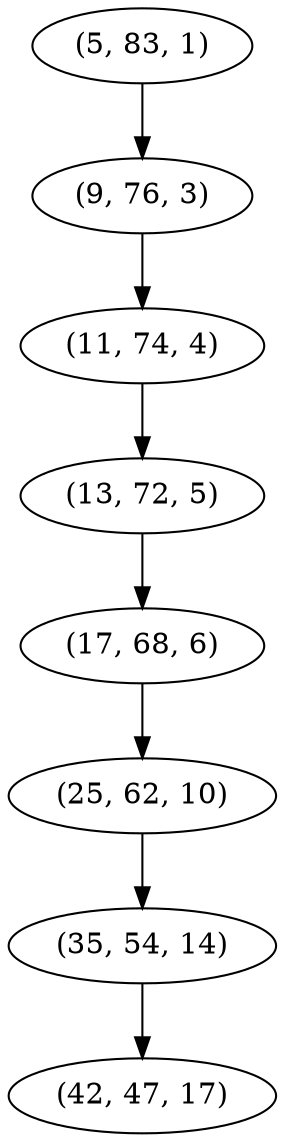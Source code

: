 digraph tree {
    "(5, 83, 1)";
    "(9, 76, 3)";
    "(11, 74, 4)";
    "(13, 72, 5)";
    "(17, 68, 6)";
    "(25, 62, 10)";
    "(35, 54, 14)";
    "(42, 47, 17)";
    "(5, 83, 1)" -> "(9, 76, 3)";
    "(9, 76, 3)" -> "(11, 74, 4)";
    "(11, 74, 4)" -> "(13, 72, 5)";
    "(13, 72, 5)" -> "(17, 68, 6)";
    "(17, 68, 6)" -> "(25, 62, 10)";
    "(25, 62, 10)" -> "(35, 54, 14)";
    "(35, 54, 14)" -> "(42, 47, 17)";
}

